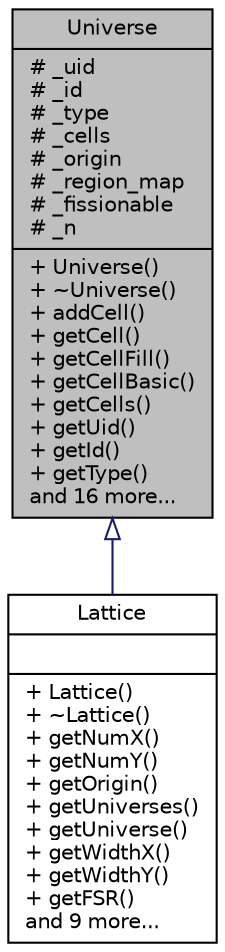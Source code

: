 digraph "Universe"
{
  edge [fontname="Helvetica",fontsize="10",labelfontname="Helvetica",labelfontsize="10"];
  node [fontname="Helvetica",fontsize="10",shape=record];
  Node1 [label="{Universe\n|# _uid\l# _id\l# _type\l# _cells\l# _origin\l# _region_map\l# _fissionable\l# _n\l|+ Universe()\l+ ~Universe()\l+ addCell()\l+ getCell()\l+ getCellFill()\l+ getCellBasic()\l+ getCells()\l+ getUid()\l+ getId()\l+ getType()\land 16 more...\l}",height=0.2,width=0.4,color="black", fillcolor="grey75", style="filled" fontcolor="black"];
  Node1 -> Node2 [dir="back",color="midnightblue",fontsize="10",style="solid",arrowtail="onormal",fontname="Helvetica"];
  Node2 [label="{Lattice\n||+ Lattice()\l+ ~Lattice()\l+ getNumX()\l+ getNumY()\l+ getOrigin()\l+ getUniverses()\l+ getUniverse()\l+ getWidthX()\l+ getWidthY()\l+ getFSR()\land 9 more...\l}",height=0.2,width=0.4,color="black", fillcolor="white", style="filled",URL="$classLattice.html",tooltip="Represents a repeating 2D Lattice of Universes."];
}

